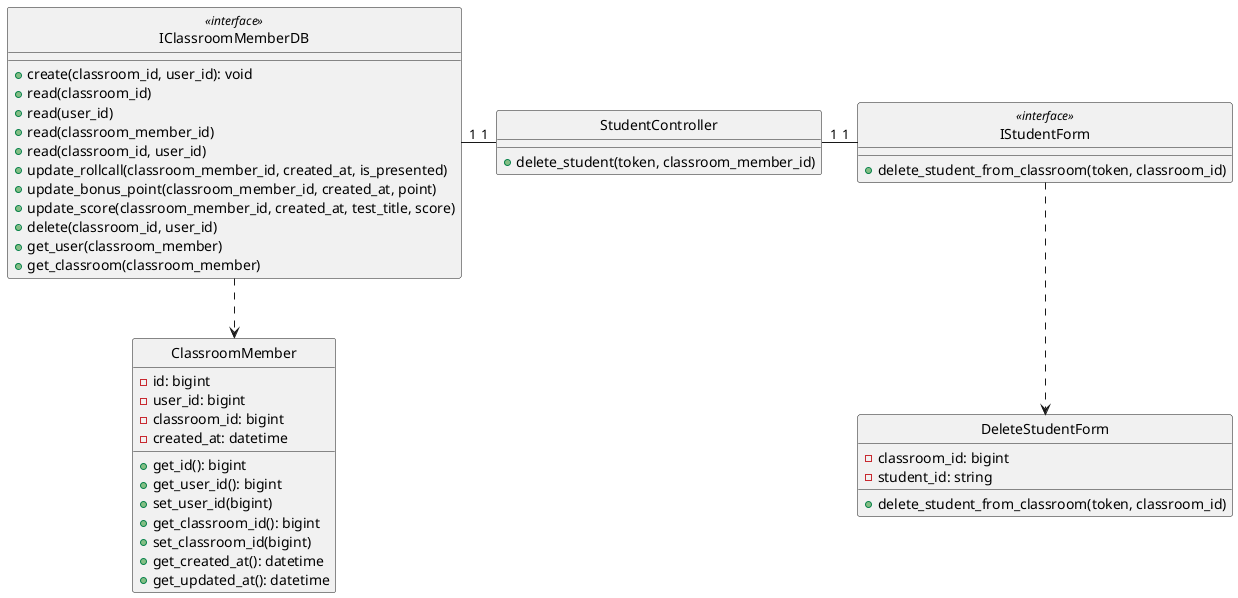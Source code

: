 @startuml deleteStudent

class DeleteStudentForm {
    - classroom_id: bigint
    - student_id: string

    + delete_student_from_classroom(token, classroom_id)
}

class IStudentForm <<interface>> {

    + delete_student_from_classroom(token, classroom_id)
}

class StudentController {
    + delete_student(token, classroom_member_id)
}

class ClassroomMember {
    - id: bigint
    - user_id: bigint
    - classroom_id: bigint
    - created_at: datetime

    + get_id(): bigint
    + get_user_id(): bigint
    + set_user_id(bigint)
    + get_classroom_id(): bigint
    + set_classroom_id(bigint)
    + get_created_at(): datetime
    + get_updated_at(): datetime
}

class IClassroomMemberDB <<interface>> {
    + create(classroom_id, user_id): void
    + read(classroom_id)
    + read(user_id)
    + read(classroom_member_id)
    + read(classroom_id, user_id)
    + update_rollcall(classroom_member_id, created_at, is_presented)
    + update_bonus_point(classroom_member_id, created_at, point)
    + update_score(classroom_member_id, created_at, test_title, score)
    + delete(classroom_id, user_id)
    + get_user(classroom_member)
    + get_classroom(classroom_member)
}

hide DeleteStudentForm circle
hide IStudentForm <<interface>> circle
hide StudentController circle
hide IClassroomMemberDB <<interface>> circle
hide ClassroomMember circle


IStudentForm .down.> DeleteStudentForm
IClassroomMemberDB .down.> ClassroomMember
IStudentForm "1"-left-"1" StudentController
StudentController "1"-left-"1" IClassroomMemberDB



@enduml
